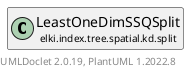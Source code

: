 @startuml
    remove .*\.(Instance|Par|Parameterizer|Factory)$
    set namespaceSeparator none
    hide empty fields
    hide empty methods

    class "<size:14>LeastOneDimSSQSplit.Par\n<size:10>elki.index.tree.spatial.kd.split" as elki.index.tree.spatial.kd.split.LeastOneDimSSQSplit.Par [[LeastOneDimSSQSplit.Par.html]] {
        +make(): LeastOneDimSSQSplit
    }

    interface "<size:14>Parameterizer\n<size:10>elki.utilities.optionhandling" as elki.utilities.optionhandling.Parameterizer [[../../../../../utilities/optionhandling/Parameterizer.html]] {
        {abstract} +make(): Object
    }
    class "<size:14>LeastOneDimSSQSplit\n<size:10>elki.index.tree.spatial.kd.split" as elki.index.tree.spatial.kd.split.LeastOneDimSSQSplit [[LeastOneDimSSQSplit.html]]

    elki.utilities.optionhandling.Parameterizer <|.. elki.index.tree.spatial.kd.split.LeastOneDimSSQSplit.Par
    elki.index.tree.spatial.kd.split.LeastOneDimSSQSplit +-- elki.index.tree.spatial.kd.split.LeastOneDimSSQSplit.Par

    center footer UMLDoclet 2.0.19, PlantUML 1.2022.8
@enduml
